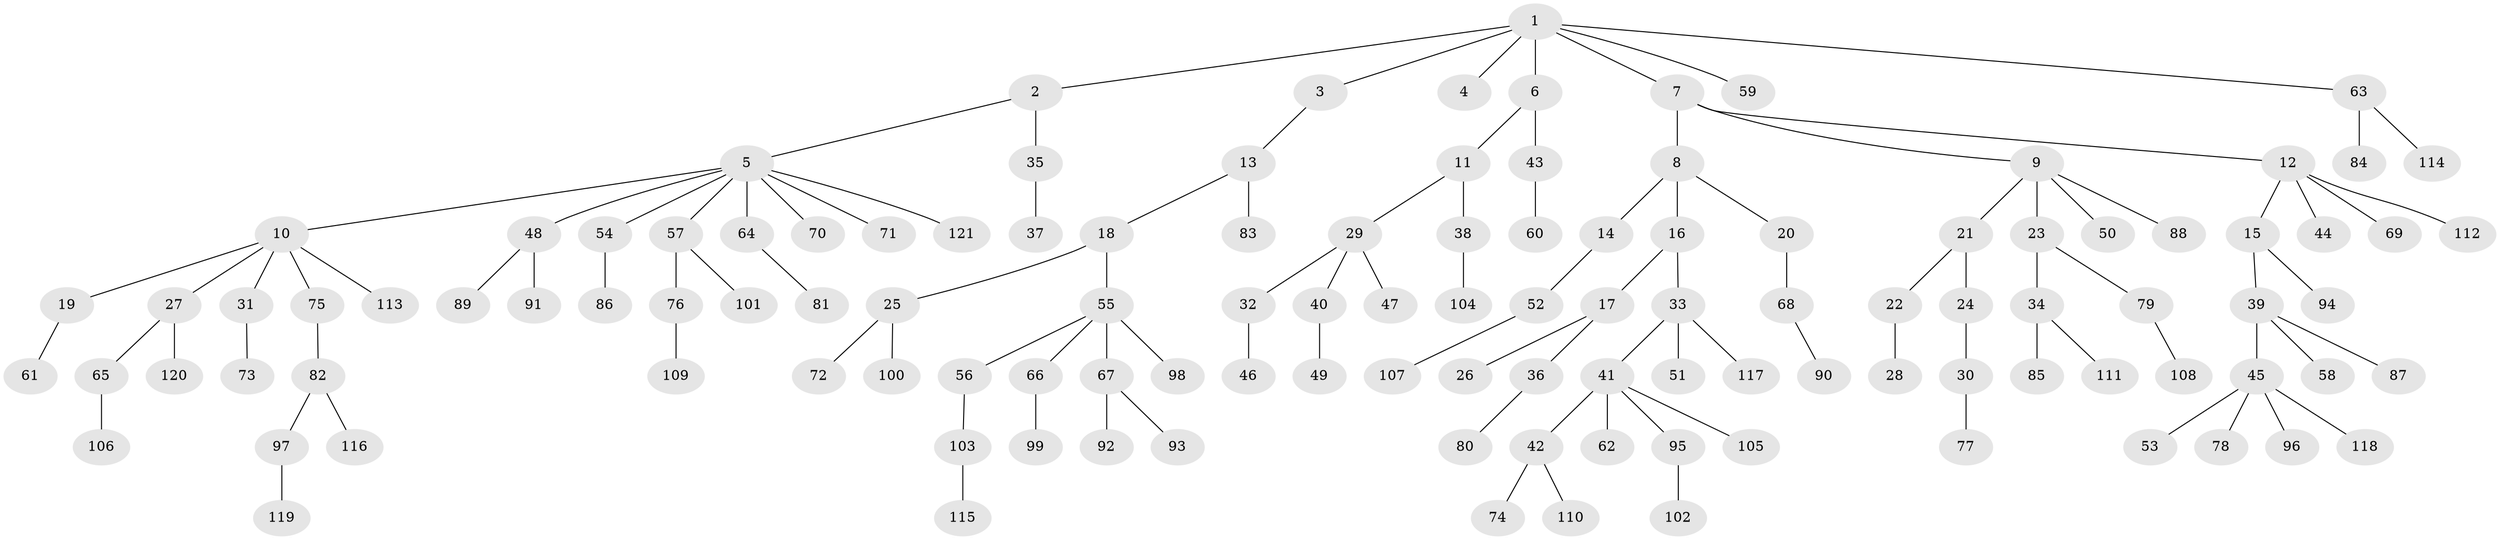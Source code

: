 // coarse degree distribution, {4: 0.061224489795918366, 3: 0.16326530612244897, 2: 0.16326530612244897, 1: 0.5510204081632653, 5: 0.04081632653061224, 7: 0.02040816326530612}
// Generated by graph-tools (version 1.1) at 2025/37/03/04/25 23:37:22]
// undirected, 121 vertices, 120 edges
graph export_dot {
  node [color=gray90,style=filled];
  1;
  2;
  3;
  4;
  5;
  6;
  7;
  8;
  9;
  10;
  11;
  12;
  13;
  14;
  15;
  16;
  17;
  18;
  19;
  20;
  21;
  22;
  23;
  24;
  25;
  26;
  27;
  28;
  29;
  30;
  31;
  32;
  33;
  34;
  35;
  36;
  37;
  38;
  39;
  40;
  41;
  42;
  43;
  44;
  45;
  46;
  47;
  48;
  49;
  50;
  51;
  52;
  53;
  54;
  55;
  56;
  57;
  58;
  59;
  60;
  61;
  62;
  63;
  64;
  65;
  66;
  67;
  68;
  69;
  70;
  71;
  72;
  73;
  74;
  75;
  76;
  77;
  78;
  79;
  80;
  81;
  82;
  83;
  84;
  85;
  86;
  87;
  88;
  89;
  90;
  91;
  92;
  93;
  94;
  95;
  96;
  97;
  98;
  99;
  100;
  101;
  102;
  103;
  104;
  105;
  106;
  107;
  108;
  109;
  110;
  111;
  112;
  113;
  114;
  115;
  116;
  117;
  118;
  119;
  120;
  121;
  1 -- 2;
  1 -- 3;
  1 -- 4;
  1 -- 6;
  1 -- 7;
  1 -- 59;
  1 -- 63;
  2 -- 5;
  2 -- 35;
  3 -- 13;
  5 -- 10;
  5 -- 48;
  5 -- 54;
  5 -- 57;
  5 -- 64;
  5 -- 70;
  5 -- 71;
  5 -- 121;
  6 -- 11;
  6 -- 43;
  7 -- 8;
  7 -- 9;
  7 -- 12;
  8 -- 14;
  8 -- 16;
  8 -- 20;
  9 -- 21;
  9 -- 23;
  9 -- 50;
  9 -- 88;
  10 -- 19;
  10 -- 27;
  10 -- 31;
  10 -- 75;
  10 -- 113;
  11 -- 29;
  11 -- 38;
  12 -- 15;
  12 -- 44;
  12 -- 69;
  12 -- 112;
  13 -- 18;
  13 -- 83;
  14 -- 52;
  15 -- 39;
  15 -- 94;
  16 -- 17;
  16 -- 33;
  17 -- 26;
  17 -- 36;
  18 -- 25;
  18 -- 55;
  19 -- 61;
  20 -- 68;
  21 -- 22;
  21 -- 24;
  22 -- 28;
  23 -- 34;
  23 -- 79;
  24 -- 30;
  25 -- 72;
  25 -- 100;
  27 -- 65;
  27 -- 120;
  29 -- 32;
  29 -- 40;
  29 -- 47;
  30 -- 77;
  31 -- 73;
  32 -- 46;
  33 -- 41;
  33 -- 51;
  33 -- 117;
  34 -- 85;
  34 -- 111;
  35 -- 37;
  36 -- 80;
  38 -- 104;
  39 -- 45;
  39 -- 58;
  39 -- 87;
  40 -- 49;
  41 -- 42;
  41 -- 62;
  41 -- 95;
  41 -- 105;
  42 -- 74;
  42 -- 110;
  43 -- 60;
  45 -- 53;
  45 -- 78;
  45 -- 96;
  45 -- 118;
  48 -- 89;
  48 -- 91;
  52 -- 107;
  54 -- 86;
  55 -- 56;
  55 -- 66;
  55 -- 67;
  55 -- 98;
  56 -- 103;
  57 -- 76;
  57 -- 101;
  63 -- 84;
  63 -- 114;
  64 -- 81;
  65 -- 106;
  66 -- 99;
  67 -- 92;
  67 -- 93;
  68 -- 90;
  75 -- 82;
  76 -- 109;
  79 -- 108;
  82 -- 97;
  82 -- 116;
  95 -- 102;
  97 -- 119;
  103 -- 115;
}
